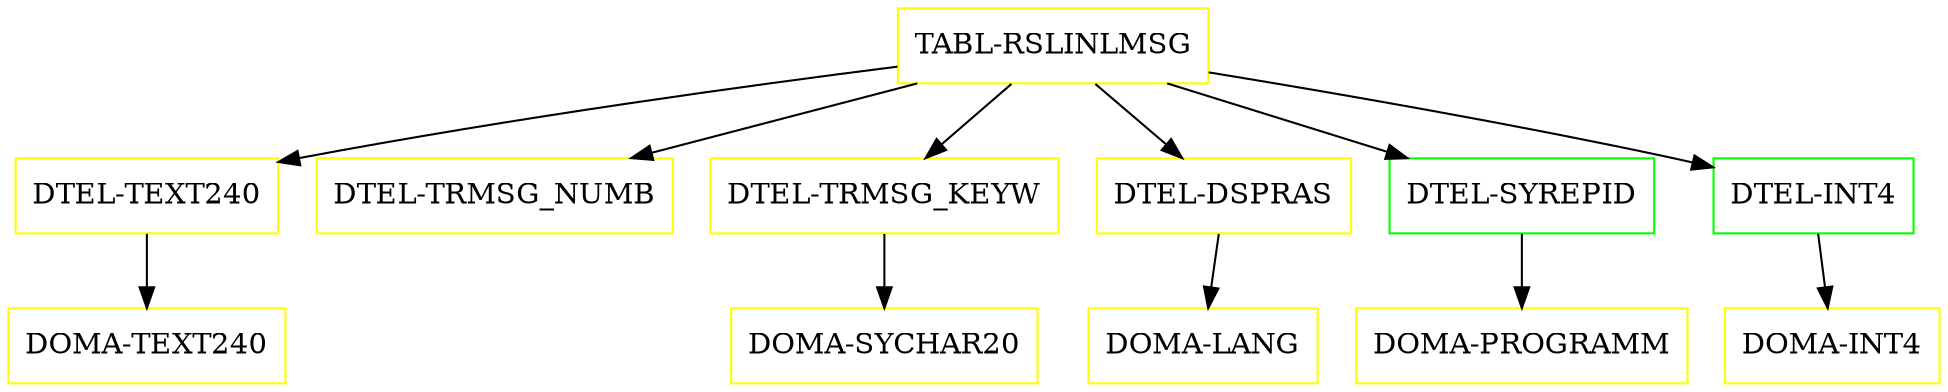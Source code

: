 digraph G {
  "TABL-RSLINLMSG" [shape=box,color=yellow];
  "DTEL-TEXT240" [shape=box,color=yellow,URL="./DTEL_TEXT240.html"];
  "DOMA-TEXT240" [shape=box,color=yellow,URL="./DOMA_TEXT240.html"];
  "DTEL-TRMSG_NUMB" [shape=box,color=yellow,URL="./DTEL_TRMSG_NUMB.html"];
  "DTEL-TRMSG_KEYW" [shape=box,color=yellow,URL="./DTEL_TRMSG_KEYW.html"];
  "DOMA-SYCHAR20" [shape=box,color=yellow,URL="./DOMA_SYCHAR20.html"];
  "DTEL-DSPRAS" [shape=box,color=yellow,URL="./DTEL_DSPRAS.html"];
  "DOMA-LANG" [shape=box,color=yellow,URL="./DOMA_LANG.html"];
  "DTEL-SYREPID" [shape=box,color=green,URL="./DTEL_SYREPID.html"];
  "DOMA-PROGRAMM" [shape=box,color=yellow,URL="./DOMA_PROGRAMM.html"];
  "DTEL-INT4" [shape=box,color=green,URL="./DTEL_INT4.html"];
  "DOMA-INT4" [shape=box,color=yellow,URL="./DOMA_INT4.html"];
  "TABL-RSLINLMSG" -> "DTEL-INT4";
  "TABL-RSLINLMSG" -> "DTEL-SYREPID";
  "TABL-RSLINLMSG" -> "DTEL-DSPRAS";
  "TABL-RSLINLMSG" -> "DTEL-TRMSG_KEYW";
  "TABL-RSLINLMSG" -> "DTEL-TRMSG_NUMB";
  "TABL-RSLINLMSG" -> "DTEL-TEXT240";
  "DTEL-TEXT240" -> "DOMA-TEXT240";
  "DTEL-TRMSG_KEYW" -> "DOMA-SYCHAR20";
  "DTEL-DSPRAS" -> "DOMA-LANG";
  "DTEL-SYREPID" -> "DOMA-PROGRAMM";
  "DTEL-INT4" -> "DOMA-INT4";
}
